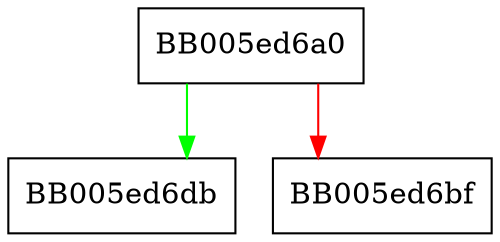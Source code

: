 digraph OPENSSL_atexit {
  node [shape="box"];
  graph [splines=ortho];
  BB005ed6a0 -> BB005ed6db [color="green"];
  BB005ed6a0 -> BB005ed6bf [color="red"];
}